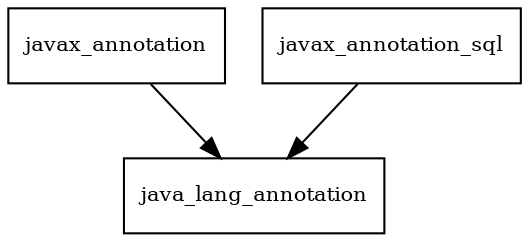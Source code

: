 digraph javax_annotation_api_1_3_2_package_dependencies {
  node [shape = box, fontsize=10.0];
  javax_annotation -> java_lang_annotation;
  javax_annotation_sql -> java_lang_annotation;
}

